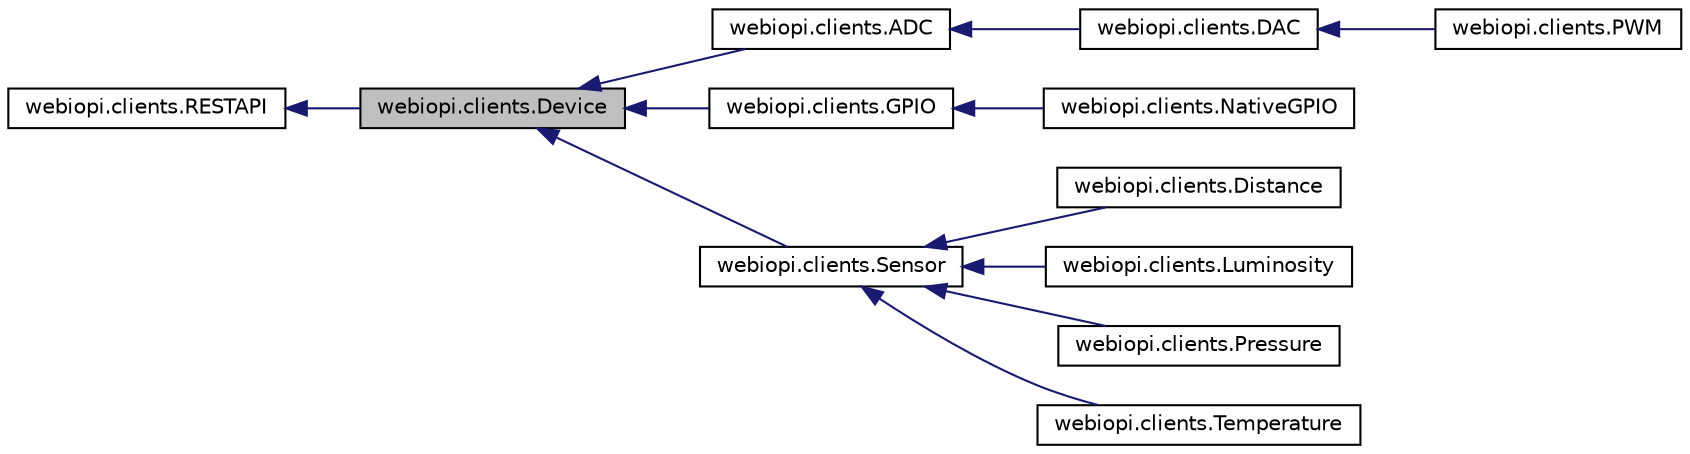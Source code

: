 digraph "webiopi.clients.Device"
{
  edge [fontname="Helvetica",fontsize="10",labelfontname="Helvetica",labelfontsize="10"];
  node [fontname="Helvetica",fontsize="10",shape=record];
  rankdir="LR";
  Node1 [label="webiopi.clients.Device",height=0.2,width=0.4,color="black", fillcolor="grey75", style="filled", fontcolor="black"];
  Node2 -> Node1 [dir="back",color="midnightblue",fontsize="10",style="solid",fontname="Helvetica"];
  Node2 [label="webiopi.clients.RESTAPI",height=0.2,width=0.4,color="black", fillcolor="white", style="filled",URL="$classwebiopi_1_1clients_1_1RESTAPI.html"];
  Node1 -> Node3 [dir="back",color="midnightblue",fontsize="10",style="solid",fontname="Helvetica"];
  Node3 [label="webiopi.clients.ADC",height=0.2,width=0.4,color="black", fillcolor="white", style="filled",URL="$classwebiopi_1_1clients_1_1ADC.html"];
  Node3 -> Node4 [dir="back",color="midnightblue",fontsize="10",style="solid",fontname="Helvetica"];
  Node4 [label="webiopi.clients.DAC",height=0.2,width=0.4,color="black", fillcolor="white", style="filled",URL="$classwebiopi_1_1clients_1_1DAC.html"];
  Node4 -> Node5 [dir="back",color="midnightblue",fontsize="10",style="solid",fontname="Helvetica"];
  Node5 [label="webiopi.clients.PWM",height=0.2,width=0.4,color="black", fillcolor="white", style="filled",URL="$classwebiopi_1_1clients_1_1PWM.html"];
  Node1 -> Node6 [dir="back",color="midnightblue",fontsize="10",style="solid",fontname="Helvetica"];
  Node6 [label="webiopi.clients.GPIO",height=0.2,width=0.4,color="black", fillcolor="white", style="filled",URL="$classwebiopi_1_1clients_1_1GPIO.html"];
  Node6 -> Node7 [dir="back",color="midnightblue",fontsize="10",style="solid",fontname="Helvetica"];
  Node7 [label="webiopi.clients.NativeGPIO",height=0.2,width=0.4,color="black", fillcolor="white", style="filled",URL="$classwebiopi_1_1clients_1_1NativeGPIO.html"];
  Node1 -> Node8 [dir="back",color="midnightblue",fontsize="10",style="solid",fontname="Helvetica"];
  Node8 [label="webiopi.clients.Sensor",height=0.2,width=0.4,color="black", fillcolor="white", style="filled",URL="$classwebiopi_1_1clients_1_1Sensor.html"];
  Node8 -> Node9 [dir="back",color="midnightblue",fontsize="10",style="solid",fontname="Helvetica"];
  Node9 [label="webiopi.clients.Distance",height=0.2,width=0.4,color="black", fillcolor="white", style="filled",URL="$classwebiopi_1_1clients_1_1Distance.html"];
  Node8 -> Node10 [dir="back",color="midnightblue",fontsize="10",style="solid",fontname="Helvetica"];
  Node10 [label="webiopi.clients.Luminosity",height=0.2,width=0.4,color="black", fillcolor="white", style="filled",URL="$classwebiopi_1_1clients_1_1Luminosity.html"];
  Node8 -> Node11 [dir="back",color="midnightblue",fontsize="10",style="solid",fontname="Helvetica"];
  Node11 [label="webiopi.clients.Pressure",height=0.2,width=0.4,color="black", fillcolor="white", style="filled",URL="$classwebiopi_1_1clients_1_1Pressure.html"];
  Node8 -> Node12 [dir="back",color="midnightblue",fontsize="10",style="solid",fontname="Helvetica"];
  Node12 [label="webiopi.clients.Temperature",height=0.2,width=0.4,color="black", fillcolor="white", style="filled",URL="$classwebiopi_1_1clients_1_1Temperature.html"];
}
